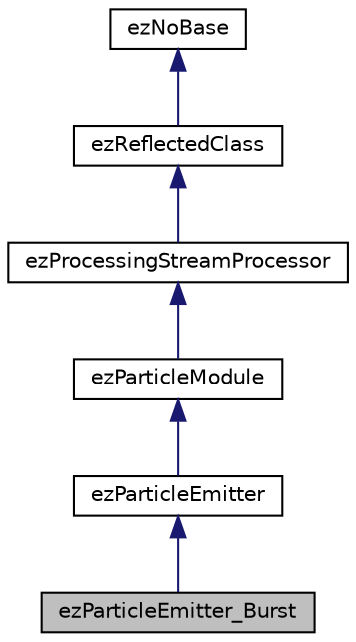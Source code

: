 digraph "ezParticleEmitter_Burst"
{
 // LATEX_PDF_SIZE
  edge [fontname="Helvetica",fontsize="10",labelfontname="Helvetica",labelfontsize="10"];
  node [fontname="Helvetica",fontsize="10",shape=record];
  Node1 [label="ezParticleEmitter_Burst",height=0.2,width=0.4,color="black", fillcolor="grey75", style="filled", fontcolor="black",tooltip=" "];
  Node2 -> Node1 [dir="back",color="midnightblue",fontsize="10",style="solid",fontname="Helvetica"];
  Node2 [label="ezParticleEmitter",height=0.2,width=0.4,color="black", fillcolor="white", style="filled",URL="$de/d1d/classez_particle_emitter.htm",tooltip="Base class for stream spawners that are used by ezParticleEmitter's."];
  Node3 -> Node2 [dir="back",color="midnightblue",fontsize="10",style="solid",fontname="Helvetica"];
  Node3 [label="ezParticleModule",height=0.2,width=0.4,color="black", fillcolor="white", style="filled",URL="$d1/dd7/classez_particle_module.htm",tooltip=" "];
  Node4 -> Node3 [dir="back",color="midnightblue",fontsize="10",style="solid",fontname="Helvetica"];
  Node4 [label="ezProcessingStreamProcessor",height=0.2,width=0.4,color="black", fillcolor="white", style="filled",URL="$dc/d29/classez_processing_stream_processor.htm",tooltip="Base class for all stream processor implementations."];
  Node5 -> Node4 [dir="back",color="midnightblue",fontsize="10",style="solid",fontname="Helvetica"];
  Node5 [label="ezReflectedClass",height=0.2,width=0.4,color="black", fillcolor="white", style="filled",URL="$db/d45/classez_reflected_class.htm",tooltip="All classes that should be dynamically reflectable, need to be derived from this base class."];
  Node6 -> Node5 [dir="back",color="midnightblue",fontsize="10",style="solid",fontname="Helvetica"];
  Node6 [label="ezNoBase",height=0.2,width=0.4,color="black", fillcolor="white", style="filled",URL="$d4/d02/classez_no_base.htm",tooltip="Dummy type to pass to templates and macros that expect a base type for a class that has no base."];
}
